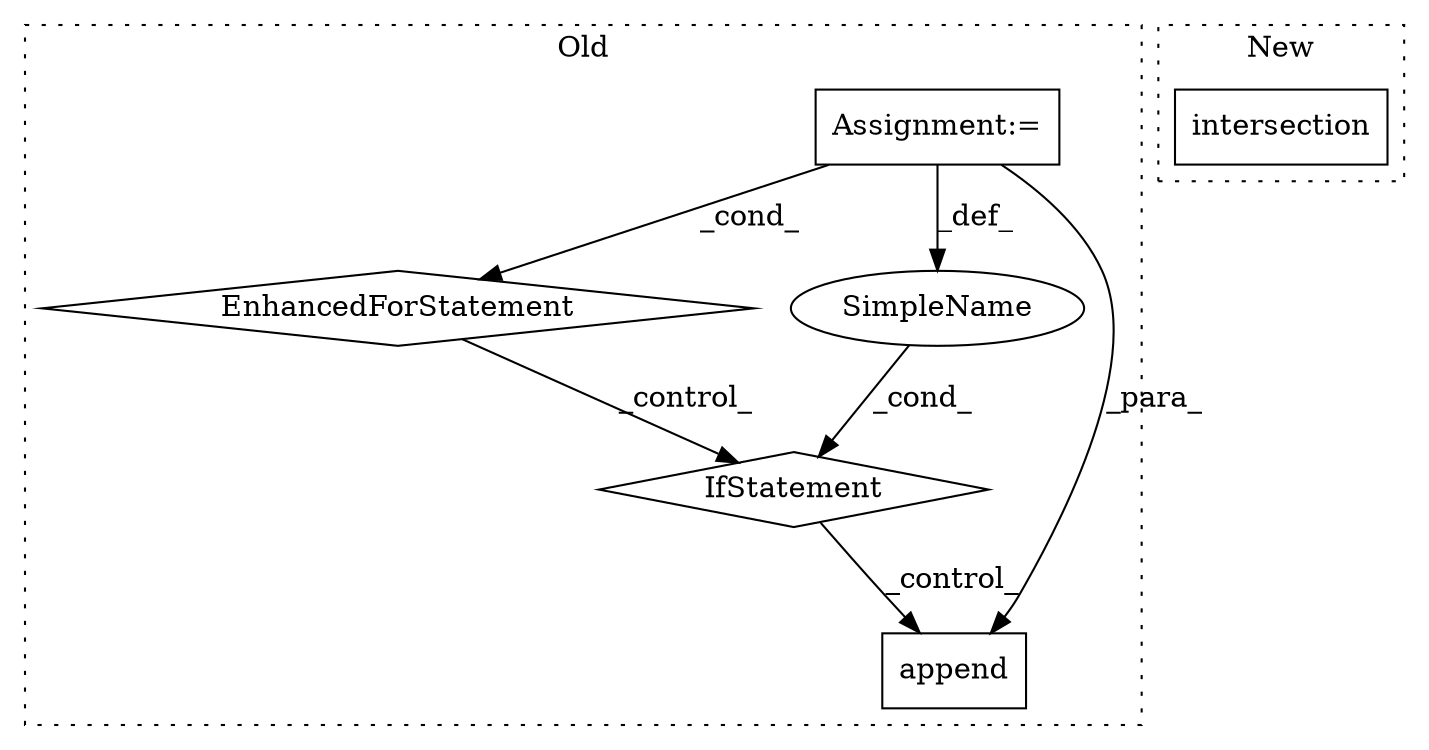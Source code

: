 digraph G {
subgraph cluster0 {
1 [label="EnhancedForStatement" a="70" s="38822,38893" l="53,2" shape="diamond"];
3 [label="Assignment:=" a="7" s="38822,38893" l="53,2" shape="box"];
4 [label="IfStatement" a="25" s="38903,38923" l="4,2" shape="diamond"];
5 [label="SimpleName" a="42" s="" l="" shape="ellipse"];
6 [label="append" a="32" s="38938,38971" l="7,1" shape="box"];
label = "Old";
style="dotted";
}
subgraph cluster1 {
2 [label="intersection" a="32" s="5280,5321" l="13,1" shape="box"];
label = "New";
style="dotted";
}
1 -> 4 [label="_control_"];
3 -> 6 [label="_para_"];
3 -> 1 [label="_cond_"];
3 -> 5 [label="_def_"];
4 -> 6 [label="_control_"];
5 -> 4 [label="_cond_"];
}